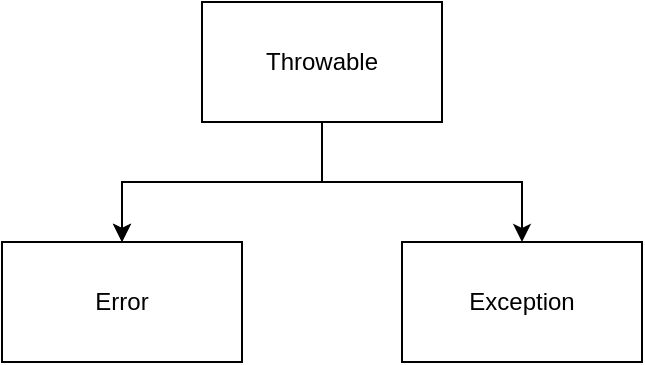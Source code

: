 <mxfile version="21.1.1" type="github">
  <diagram name="第 1 页" id="HNYDPUA9BnLiJMpUdGyk">
    <mxGraphModel dx="1242" dy="828" grid="1" gridSize="10" guides="1" tooltips="1" connect="1" arrows="1" fold="1" page="1" pageScale="1" pageWidth="1169" pageHeight="827" math="0" shadow="0">
      <root>
        <mxCell id="0" />
        <mxCell id="1" parent="0" />
        <mxCell id="2xDPPOLnJWVwvQlAHId1-8" value="" style="edgeStyle=orthogonalEdgeStyle;rounded=0;orthogonalLoop=1;jettySize=auto;html=1;" edge="1" parent="1" source="2xDPPOLnJWVwvQlAHId1-6" target="2xDPPOLnJWVwvQlAHId1-7">
          <mxGeometry relative="1" as="geometry" />
        </mxCell>
        <mxCell id="2xDPPOLnJWVwvQlAHId1-9" value="" style="edgeStyle=orthogonalEdgeStyle;rounded=0;orthogonalLoop=1;jettySize=auto;html=1;" edge="1" parent="1" source="2xDPPOLnJWVwvQlAHId1-6" target="2xDPPOLnJWVwvQlAHId1-7">
          <mxGeometry relative="1" as="geometry" />
        </mxCell>
        <mxCell id="2xDPPOLnJWVwvQlAHId1-6" value="Throwable" style="rounded=0;whiteSpace=wrap;html=1;" vertex="1" parent="1">
          <mxGeometry x="430" y="190" width="120" height="60" as="geometry" />
        </mxCell>
        <mxCell id="2xDPPOLnJWVwvQlAHId1-7" value="Error" style="whiteSpace=wrap;html=1;rounded=0;" vertex="1" parent="1">
          <mxGeometry x="330" y="310" width="120" height="60" as="geometry" />
        </mxCell>
        <mxCell id="2xDPPOLnJWVwvQlAHId1-10" value="Exception" style="whiteSpace=wrap;html=1;rounded=0;" vertex="1" parent="1">
          <mxGeometry x="530" y="310" width="120" height="60" as="geometry" />
        </mxCell>
        <mxCell id="2xDPPOLnJWVwvQlAHId1-11" value="" style="edgeStyle=orthogonalEdgeStyle;rounded=0;orthogonalLoop=1;jettySize=auto;html=1;entryX=0.5;entryY=0;entryDx=0;entryDy=0;" edge="1" parent="1" target="2xDPPOLnJWVwvQlAHId1-10">
          <mxGeometry relative="1" as="geometry">
            <mxPoint x="490" y="250" as="sourcePoint" />
            <mxPoint x="400" y="320" as="targetPoint" />
            <Array as="points">
              <mxPoint x="490" y="280" />
              <mxPoint x="590" y="280" />
              <mxPoint x="590" y="310" />
            </Array>
          </mxGeometry>
        </mxCell>
      </root>
    </mxGraphModel>
  </diagram>
</mxfile>
